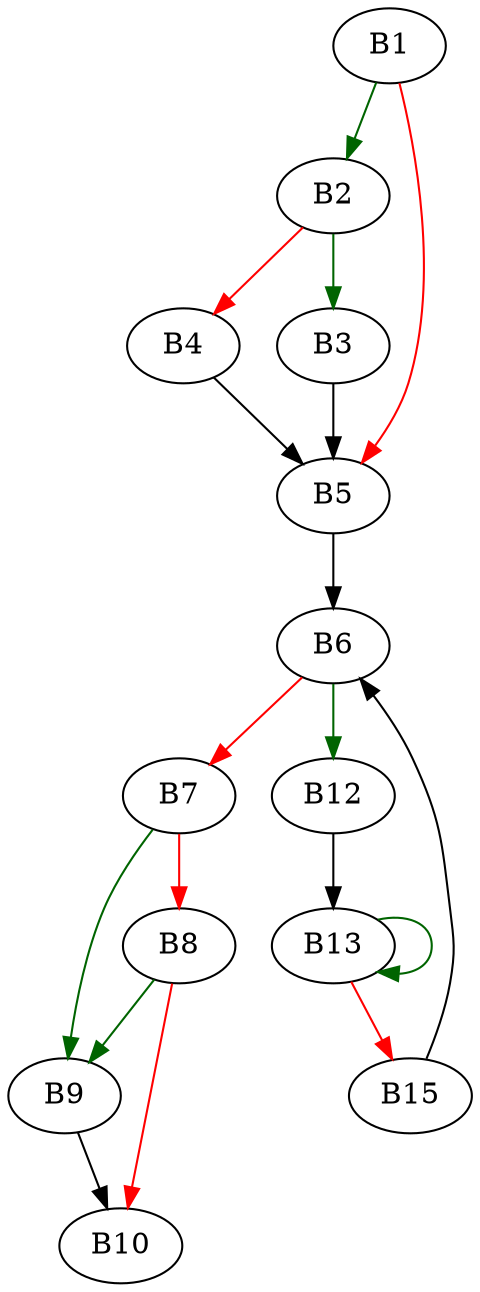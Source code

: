 strict digraph "f" {
	// Node definitions.
	B1 [entry=true];
	B2;
	B5;
	B3;
	B4;
	B6;
	B12;
	B7;
	B13;
	B15;
	B9;
	B8;
	B10;

	// Edge definitions.
	B1 -> B2 [color=darkgreen];
	B1 -> B5 [color=red];
	B2 -> B3 [color=darkgreen];
	B2 -> B4 [color=red];
	B5 -> B6;
	B3 -> B5;
	B4 -> B5;
	B6 -> B12 [color=darkgreen];
	B6 -> B7 [color=red];
	B12 -> B13;
	B7 -> B9 [color=darkgreen];
	B7 -> B8 [color=red];
	B13 -> B13 [color=darkgreen];
	B13 -> B15 [color=red];
	B15 -> B6;
	B9 -> B10;
	B8 -> B9 [color=darkgreen];
	B8 -> B10 [color=red];
}